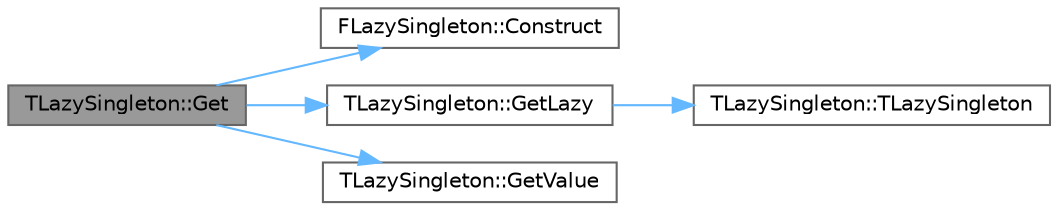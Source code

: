 digraph "TLazySingleton::Get"
{
 // INTERACTIVE_SVG=YES
 // LATEX_PDF_SIZE
  bgcolor="transparent";
  edge [fontname=Helvetica,fontsize=10,labelfontname=Helvetica,labelfontsize=10];
  node [fontname=Helvetica,fontsize=10,shape=box,height=0.2,width=0.4];
  rankdir="LR";
  Node1 [id="Node000001",label="TLazySingleton::Get",height=0.2,width=0.4,color="gray40", fillcolor="grey60", style="filled", fontcolor="black",tooltip="Creates singleton once on first call."];
  Node1 -> Node2 [id="edge1_Node000001_Node000002",color="steelblue1",style="solid",tooltip=" "];
  Node2 [id="Node000002",label="FLazySingleton::Construct",height=0.2,width=0.4,color="grey40", fillcolor="white", style="filled",URL="$df/dec/classFLazySingleton.html#adf631b3eedc71a24e3996fa62e3d05aa",tooltip=" "];
  Node1 -> Node3 [id="edge2_Node000001_Node000003",color="steelblue1",style="solid",tooltip=" "];
  Node3 [id="Node000003",label="TLazySingleton::GetLazy",height=0.2,width=0.4,color="grey40", fillcolor="white", style="filled",URL="$d7/d7a/classTLazySingleton.html#a83e47a4b028665213a4e59067f661706",tooltip=" "];
  Node3 -> Node4 [id="edge3_Node000003_Node000004",color="steelblue1",style="solid",tooltip=" "];
  Node4 [id="Node000004",label="TLazySingleton::TLazySingleton",height=0.2,width=0.4,color="grey40", fillcolor="white", style="filled",URL="$d7/d7a/classTLazySingleton.html#a2446d94765e33ba147b8ca27dfebcadd",tooltip=" "];
  Node1 -> Node5 [id="edge4_Node000001_Node000005",color="steelblue1",style="solid",tooltip=" "];
  Node5 [id="Node000005",label="TLazySingleton::GetValue",height=0.2,width=0.4,color="grey40", fillcolor="white", style="filled",URL="$d7/d7a/classTLazySingleton.html#ad15fe0d0983db1fea48958f5c3cfbb1b",tooltip=" "];
}
